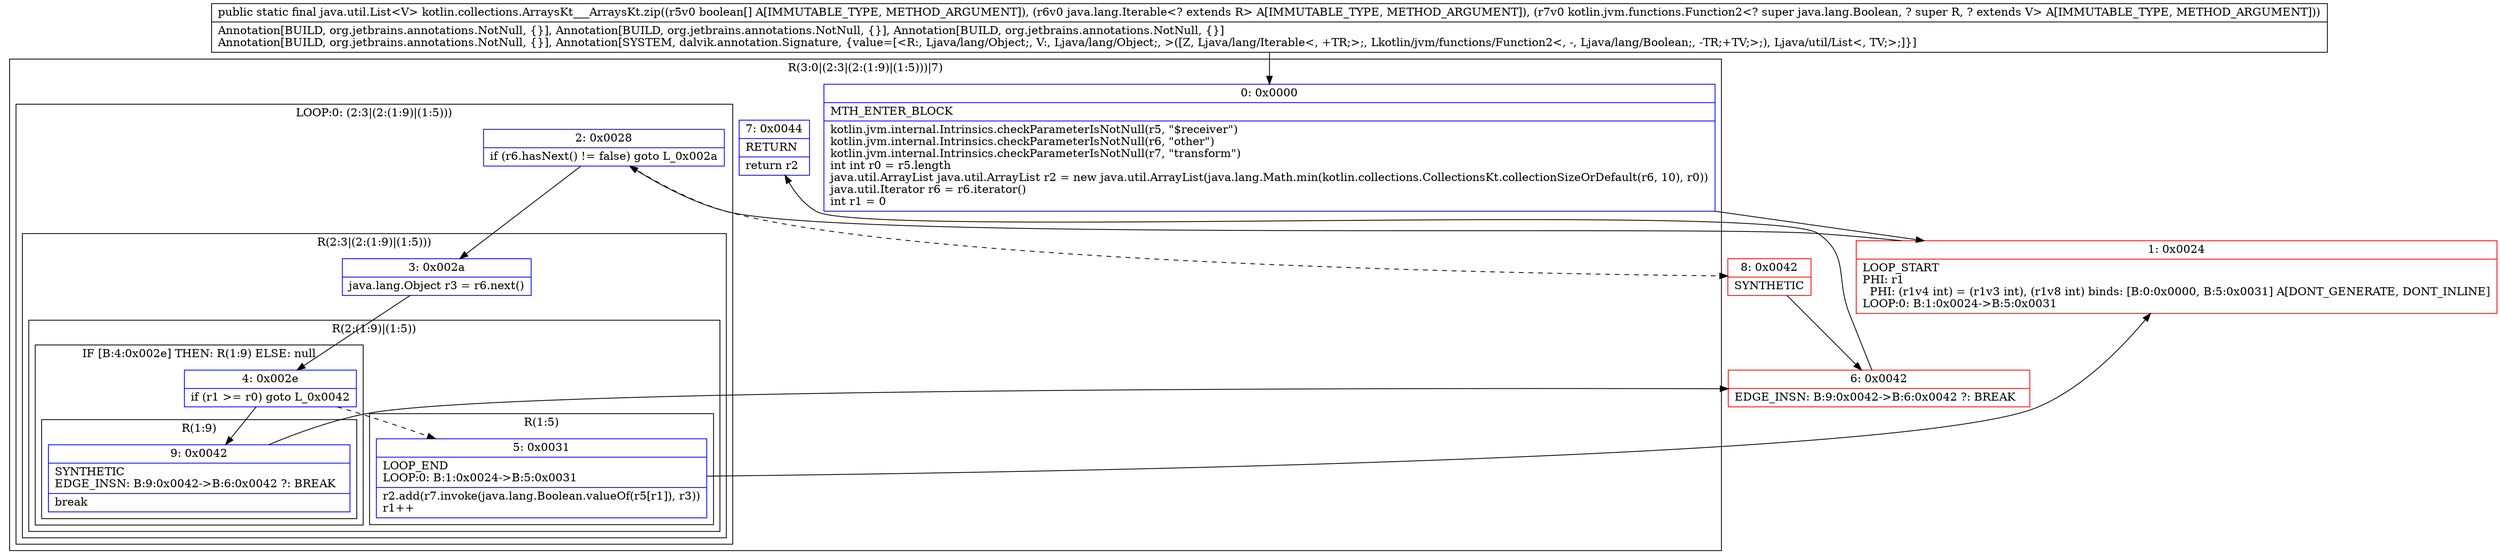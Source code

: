 digraph "CFG forkotlin.collections.ArraysKt___ArraysKt.zip([ZLjava\/lang\/Iterable;Lkotlin\/jvm\/functions\/Function2;)Ljava\/util\/List;" {
subgraph cluster_Region_1357558004 {
label = "R(3:0|(2:3|(2:(1:9)|(1:5)))|7)";
node [shape=record,color=blue];
Node_0 [shape=record,label="{0\:\ 0x0000|MTH_ENTER_BLOCK\l|kotlin.jvm.internal.Intrinsics.checkParameterIsNotNull(r5, \"$receiver\")\lkotlin.jvm.internal.Intrinsics.checkParameterIsNotNull(r6, \"other\")\lkotlin.jvm.internal.Intrinsics.checkParameterIsNotNull(r7, \"transform\")\lint int r0 = r5.length\ljava.util.ArrayList java.util.ArrayList r2 = new java.util.ArrayList(java.lang.Math.min(kotlin.collections.CollectionsKt.collectionSizeOrDefault(r6, 10), r0))\ljava.util.Iterator r6 = r6.iterator()\lint r1 = 0\l}"];
subgraph cluster_LoopRegion_2021592011 {
label = "LOOP:0: (2:3|(2:(1:9)|(1:5)))";
node [shape=record,color=blue];
Node_2 [shape=record,label="{2\:\ 0x0028|if (r6.hasNext() != false) goto L_0x002a\l}"];
subgraph cluster_Region_204526154 {
label = "R(2:3|(2:(1:9)|(1:5)))";
node [shape=record,color=blue];
Node_3 [shape=record,label="{3\:\ 0x002a|java.lang.Object r3 = r6.next()\l}"];
subgraph cluster_Region_1113659049 {
label = "R(2:(1:9)|(1:5))";
node [shape=record,color=blue];
subgraph cluster_IfRegion_993942512 {
label = "IF [B:4:0x002e] THEN: R(1:9) ELSE: null";
node [shape=record,color=blue];
Node_4 [shape=record,label="{4\:\ 0x002e|if (r1 \>= r0) goto L_0x0042\l}"];
subgraph cluster_Region_930295596 {
label = "R(1:9)";
node [shape=record,color=blue];
Node_9 [shape=record,label="{9\:\ 0x0042|SYNTHETIC\lEDGE_INSN: B:9:0x0042\-\>B:6:0x0042 ?: BREAK  \l|break\l}"];
}
}
subgraph cluster_Region_756664177 {
label = "R(1:5)";
node [shape=record,color=blue];
Node_5 [shape=record,label="{5\:\ 0x0031|LOOP_END\lLOOP:0: B:1:0x0024\-\>B:5:0x0031\l|r2.add(r7.invoke(java.lang.Boolean.valueOf(r5[r1]), r3))\lr1++\l}"];
}
}
}
}
Node_7 [shape=record,label="{7\:\ 0x0044|RETURN\l|return r2\l}"];
}
Node_1 [shape=record,color=red,label="{1\:\ 0x0024|LOOP_START\lPHI: r1 \l  PHI: (r1v4 int) = (r1v3 int), (r1v8 int) binds: [B:0:0x0000, B:5:0x0031] A[DONT_GENERATE, DONT_INLINE]\lLOOP:0: B:1:0x0024\-\>B:5:0x0031\l}"];
Node_6 [shape=record,color=red,label="{6\:\ 0x0042|EDGE_INSN: B:9:0x0042\-\>B:6:0x0042 ?: BREAK  \l}"];
Node_8 [shape=record,color=red,label="{8\:\ 0x0042|SYNTHETIC\l}"];
MethodNode[shape=record,label="{public static final java.util.List\<V\> kotlin.collections.ArraysKt___ArraysKt.zip((r5v0 boolean[] A[IMMUTABLE_TYPE, METHOD_ARGUMENT]), (r6v0 java.lang.Iterable\<? extends R\> A[IMMUTABLE_TYPE, METHOD_ARGUMENT]), (r7v0 kotlin.jvm.functions.Function2\<? super java.lang.Boolean, ? super R, ? extends V\> A[IMMUTABLE_TYPE, METHOD_ARGUMENT]))  | Annotation[BUILD, org.jetbrains.annotations.NotNull, \{\}], Annotation[BUILD, org.jetbrains.annotations.NotNull, \{\}], Annotation[BUILD, org.jetbrains.annotations.NotNull, \{\}]\lAnnotation[BUILD, org.jetbrains.annotations.NotNull, \{\}], Annotation[SYSTEM, dalvik.annotation.Signature, \{value=[\<R:, Ljava\/lang\/Object;, V:, Ljava\/lang\/Object;, \>([Z, Ljava\/lang\/Iterable\<, +TR;\>;, Lkotlin\/jvm\/functions\/Function2\<, \-, Ljava\/lang\/Boolean;, \-TR;+TV;\>;), Ljava\/util\/List\<, TV;\>;]\}]\l}"];
MethodNode -> Node_0;
Node_0 -> Node_1;
Node_2 -> Node_3;
Node_2 -> Node_8[style=dashed];
Node_3 -> Node_4;
Node_4 -> Node_5[style=dashed];
Node_4 -> Node_9;
Node_9 -> Node_6;
Node_5 -> Node_1;
Node_1 -> Node_2;
Node_6 -> Node_7;
Node_8 -> Node_6;
}

